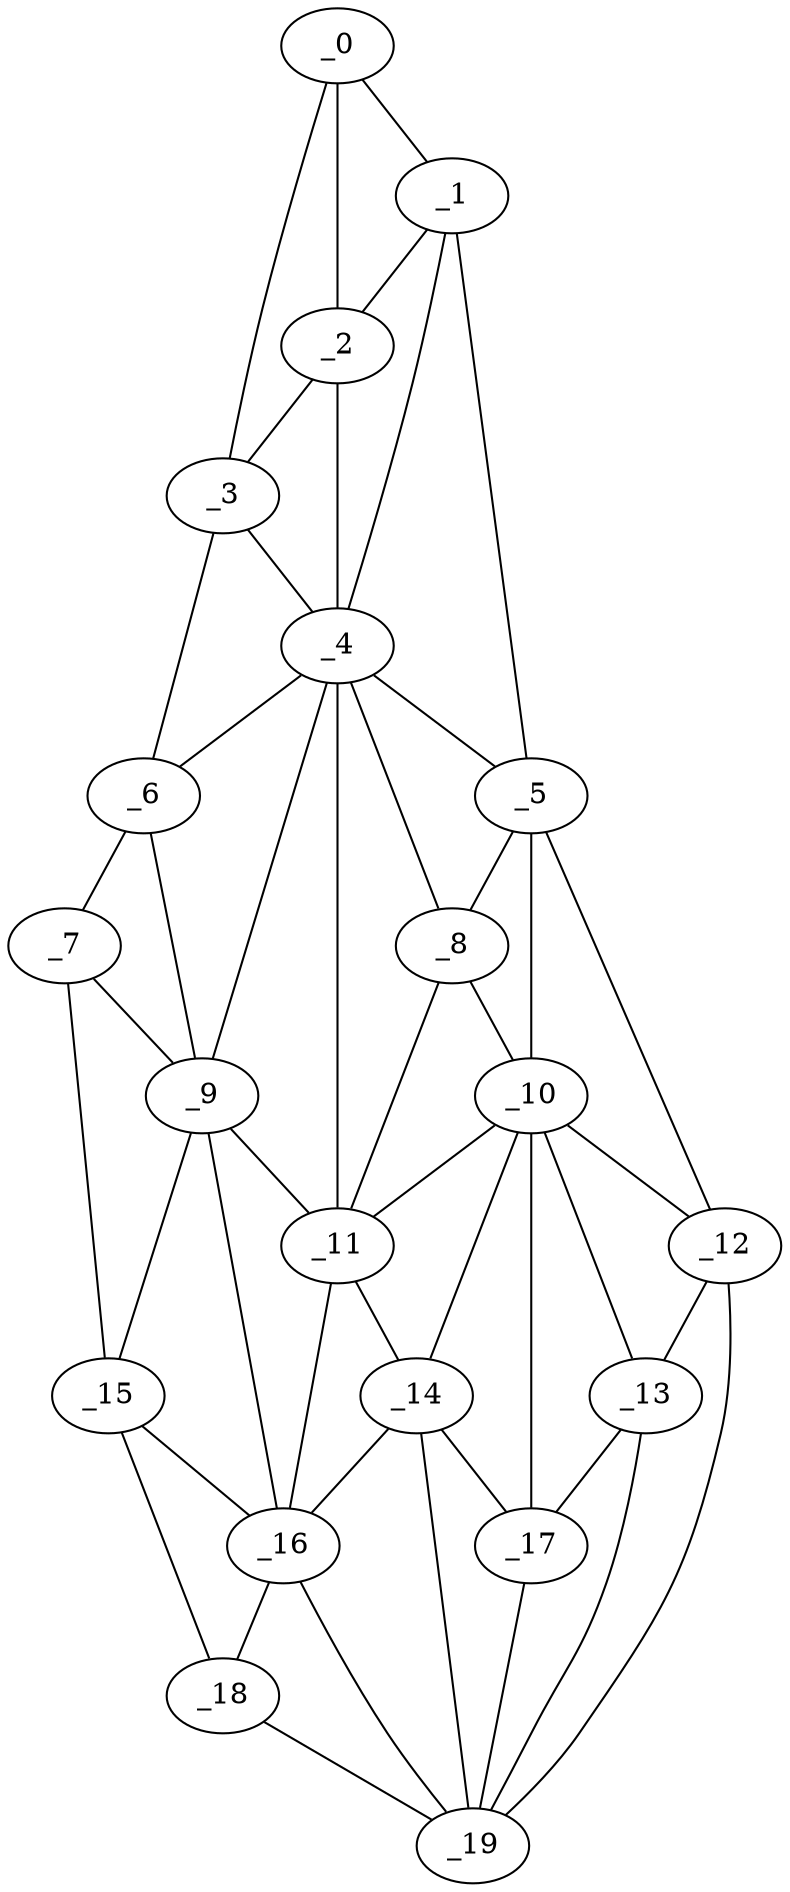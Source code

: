 graph "obj48__135.gxl" {
	_0	 [x=13,
		y=65];
	_1	 [x=17,
		y=73];
	_0 -- _1	 [valence=1];
	_2	 [x=20,
		y=66];
	_0 -- _2	 [valence=2];
	_3	 [x=40,
		y=19];
	_0 -- _3	 [valence=1];
	_1 -- _2	 [valence=2];
	_4	 [x=57,
		y=61];
	_1 -- _4	 [valence=2];
	_5	 [x=58,
		y=123];
	_1 -- _5	 [valence=1];
	_2 -- _3	 [valence=2];
	_2 -- _4	 [valence=2];
	_3 -- _4	 [valence=2];
	_6	 [x=67,
		y=7];
	_3 -- _6	 [valence=1];
	_4 -- _5	 [valence=2];
	_4 -- _6	 [valence=2];
	_8	 [x=79,
		y=77];
	_4 -- _8	 [valence=2];
	_9	 [x=84,
		y=12];
	_4 -- _9	 [valence=2];
	_11	 [x=93,
		y=63];
	_4 -- _11	 [valence=2];
	_5 -- _8	 [valence=2];
	_10	 [x=92,
		y=89];
	_5 -- _10	 [valence=2];
	_12	 [x=93,
		y=111];
	_5 -- _12	 [valence=1];
	_7	 [x=76,
		y=5];
	_6 -- _7	 [valence=1];
	_6 -- _9	 [valence=2];
	_7 -- _9	 [valence=1];
	_15	 [x=103,
		y=15];
	_7 -- _15	 [valence=1];
	_8 -- _10	 [valence=2];
	_8 -- _11	 [valence=2];
	_9 -- _11	 [valence=2];
	_9 -- _15	 [valence=2];
	_16	 [x=111,
		y=43];
	_9 -- _16	 [valence=1];
	_10 -- _11	 [valence=1];
	_10 -- _12	 [valence=2];
	_13	 [x=97,
		y=102];
	_10 -- _13	 [valence=1];
	_14	 [x=100,
		y=61];
	_10 -- _14	 [valence=1];
	_17	 [x=115,
		y=70];
	_10 -- _17	 [valence=2];
	_11 -- _14	 [valence=1];
	_11 -- _16	 [valence=2];
	_12 -- _13	 [valence=2];
	_19	 [x=124,
		y=63];
	_12 -- _19	 [valence=1];
	_13 -- _17	 [valence=2];
	_13 -- _19	 [valence=1];
	_14 -- _16	 [valence=2];
	_14 -- _17	 [valence=2];
	_14 -- _19	 [valence=1];
	_15 -- _16	 [valence=2];
	_18	 [x=122,
		y=46];
	_15 -- _18	 [valence=1];
	_16 -- _18	 [valence=2];
	_16 -- _19	 [valence=1];
	_17 -- _19	 [valence=2];
	_18 -- _19	 [valence=1];
}
